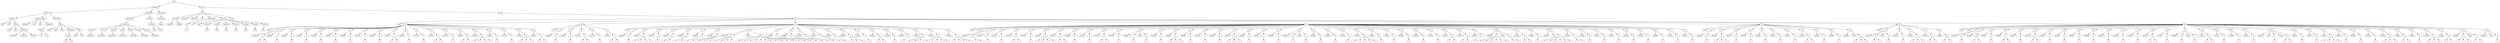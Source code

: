 digraph Tree {
	"t0" [label = "TEI"];
	"t1" [label = "teiHeader"];
	"t2" [label = "fileDesc"];
	"t3" [label = "titleStmt"];
	"t4" [label = "title"];
	"t5" [label = "title"];
	"t6" [label = "author"];
	"t7" [label = "idno"];
	"t8" [label = "idno"];
	"t9" [label = "persName"];
	"t10" [label = "forename"];
	"t11" [label = "nameLink"];
	"t12" [label = "surname"];
	"t13" [label = "publicationStmt"];
	"t14" [label = "publisher"];
	"t15" [label = "idno"];
	"t16" [label = "idno"];
	"t17" [label = "availability"];
	"t18" [label = "licence"];
	"t19" [label = "ab"];
	"t20" [label = "ref"];
	"t21" [label = "sourceDesc"];
	"t22" [label = "bibl"];
	"t23" [label = "name"];
	"t24" [label = "idno"];
	"t25" [label = "idno"];
	"t26" [label = "availability"];
	"t27" [label = "licence"];
	"t28" [label = "ab"];
	"t29" [label = "ref"];
	"t30" [label = "bibl"];
	"t31" [label = "date"];
	"t32" [label = "idno"];
	"t33" [label = "profileDesc"];
	"t34" [label = "particDesc"];
	"t35" [label = "listPerson"];
	"t36" [label = "person"];
	"t37" [label = "persName"];
	"t38" [label = "person"];
	"t39" [label = "persName"];
	"t40" [label = "person"];
	"t41" [label = "persName"];
	"t42" [label = "person"];
	"t43" [label = "persName"];
	"t44" [label = "person"];
	"t45" [label = "persName"];
	"t46" [label = "person"];
	"t47" [label = "persName"];
	"t48" [label = "person"];
	"t49" [label = "persName"];
	"t50" [label = "textClass"];
	"t51" [label = "keywords"];
	"t52" [label = "term"];
	"t53" [label = "term"];
	"t54" [label = "revisionDesc"];
	"t55" [label = "listChange"];
	"t56" [label = "change"];
	"t57" [label = "text"];
	"t58" [label = "front"];
	"t59" [label = "docTitle"];
	"t60" [label = "titlePart"];
	"t61" [label = "titlePart"];
	"t62" [label = "docDate"];
	"t63" [label = "docAuthor"];
	"t64" [label = "div"];
	"t65" [label = "div"];
	"t66" [label = "p"];
	"t67" [label = "performance"];
	"t68" [label = "ab"];
	"t69" [label = "castList"];
	"t70" [label = "head"];
	"t71" [label = "castItem"];
	"t72" [label = "role"];
	"t73" [label = "castItem"];
	"t74" [label = "role"];
	"t75" [label = "castItem"];
	"t76" [label = "role"];
	"t77" [label = "castItem"];
	"t78" [label = "role"];
	"t79" [label = "castItem"];
	"t80" [label = "role"];
	"t81" [label = "castItem"];
	"t82" [label = "role"];
	"t83" [label = "castItem"];
	"t84" [label = "role"];
	"t85" [label = "note"];
	"t86" [label = "body"];
	"t87" [label = "div"];
	"t88" [label = "head"];
	"t89" [label = "div"];
	"t90" [label = "head"];
	"t91" [label = "sp"];
	"t92" [label = "speaker"];
	"t93" [label = "p"];
	"t94" [label = "s"];
	"t95" [label = "s"];
	"t96" [label = "sp"];
	"t97" [label = "speaker"];
	"t98" [label = "p"];
	"t99" [label = "s"];
	"t100" [label = "sp"];
	"t101" [label = "speaker"];
	"t102" [label = "p"];
	"t103" [label = "s"];
	"t104" [label = "sp"];
	"t105" [label = "speaker"];
	"t106" [label = "p"];
	"t107" [label = "s"];
	"t108" [label = "sp"];
	"t109" [label = "speaker"];
	"t110" [label = "p"];
	"t111" [label = "s"];
	"t112" [label = "sp"];
	"t113" [label = "speaker"];
	"t114" [label = "p"];
	"t115" [label = "s"];
	"t116" [label = "sp"];
	"t117" [label = "speaker"];
	"t118" [label = "p"];
	"t119" [label = "s"];
	"t120" [label = "sp"];
	"t121" [label = "speaker"];
	"t122" [label = "p"];
	"t123" [label = "s"];
	"t124" [label = "sp"];
	"t125" [label = "speaker"];
	"t126" [label = "p"];
	"t127" [label = "s"];
	"t128" [label = "sp"];
	"t129" [label = "speaker"];
	"t130" [label = "p"];
	"t131" [label = "s"];
	"t132" [label = "s"];
	"t133" [label = "sp"];
	"t134" [label = "speaker"];
	"t135" [label = "p"];
	"t136" [label = "s"];
	"t137" [label = "sp"];
	"t138" [label = "speaker"];
	"t139" [label = "p"];
	"t140" [label = "s"];
	"t141" [label = "sp"];
	"t142" [label = "speaker"];
	"t143" [label = "p"];
	"t144" [label = "s"];
	"t145" [label = "s"];
	"t146" [label = "sp"];
	"t147" [label = "speaker"];
	"t148" [label = "p"];
	"t149" [label = "s"];
	"t150" [label = "sp"];
	"t151" [label = "speaker"];
	"t152" [label = "p"];
	"t153" [label = "s"];
	"t154" [label = "s"];
	"t155" [label = "sp"];
	"t156" [label = "speaker"];
	"t157" [label = "p"];
	"t158" [label = "s"];
	"t159" [label = "s"];
	"t160" [label = "s"];
	"t161" [label = "s"];
	"t162" [label = "sp"];
	"t163" [label = "speaker"];
	"t164" [label = "p"];
	"t165" [label = "s"];
	"t166" [label = "sp"];
	"t167" [label = "speaker"];
	"t168" [label = "p"];
	"t169" [label = "s"];
	"t170" [label = "sp"];
	"t171" [label = "speaker"];
	"t172" [label = "p"];
	"t173" [label = "s"];
	"t174" [label = "s"];
	"t175" [label = "s"];
	"t176" [label = "sp"];
	"t177" [label = "speaker"];
	"t178" [label = "p"];
	"t179" [label = "s"];
	"t180" [label = "s"];
	"t181" [label = "div"];
	"t182" [label = "head"];
	"t183" [label = "sp"];
	"t184" [label = "speaker"];
	"t185" [label = "p"];
	"t186" [label = "s"];
	"t187" [label = "sp"];
	"t188" [label = "speaker"];
	"t189" [label = "p"];
	"t190" [label = "s"];
	"t191" [label = "sp"];
	"t192" [label = "speaker"];
	"t193" [label = "p"];
	"t194" [label = "s"];
	"t195" [label = "s"];
	"t196" [label = "sp"];
	"t197" [label = "speaker"];
	"t198" [label = "p"];
	"t199" [label = "s"];
	"t200" [label = "sp"];
	"t201" [label = "speaker"];
	"t202" [label = "p"];
	"t203" [label = "s"];
	"t204" [label = "s"];
	"t205" [label = "div"];
	"t206" [label = "head"];
	"t207" [label = "sp"];
	"t208" [label = "speaker"];
	"t209" [label = "p"];
	"t210" [label = "s"];
	"t211" [label = "sp"];
	"t212" [label = "speaker"];
	"t213" [label = "p"];
	"t214" [label = "s"];
	"t215" [label = "s"];
	"t216" [label = "s"];
	"t217" [label = "s"];
	"t218" [label = "sp"];
	"t219" [label = "speaker"];
	"t220" [label = "p"];
	"t221" [label = "s"];
	"t222" [label = "sp"];
	"t223" [label = "speaker"];
	"t224" [label = "p"];
	"t225" [label = "s"];
	"t226" [label = "s"];
	"t227" [label = "sp"];
	"t228" [label = "speaker"];
	"t229" [label = "p"];
	"t230" [label = "s"];
	"t231" [label = "s"];
	"t232" [label = "sp"];
	"t233" [label = "speaker"];
	"t234" [label = "p"];
	"t235" [label = "s"];
	"t236" [label = "sp"];
	"t237" [label = "speaker"];
	"t238" [label = "p"];
	"t239" [label = "s"];
	"t240" [label = "s"];
	"t241" [label = "s"];
	"t242" [label = "s"];
	"t243" [label = "sp"];
	"t244" [label = "speaker"];
	"t245" [label = "p"];
	"t246" [label = "s"];
	"t247" [label = "s"];
	"t248" [label = "s"];
	"t249" [label = "s"];
	"t250" [label = "stage"];
	"t251" [label = "p"];
	"t252" [label = "s"];
	"t253" [label = "s"];
	"t254" [label = "s"];
	"t255" [label = "s"];
	"t256" [label = "s"];
	"t257" [label = "s"];
	"t258" [label = "s"];
	"t259" [label = "s"];
	"t260" [label = "s"];
	"t261" [label = "s"];
	"t262" [label = "s"];
	"t263" [label = "s"];
	"t264" [label = "sp"];
	"t265" [label = "speaker"];
	"t266" [label = "p"];
	"t267" [label = "s"];
	"t268" [label = "s"];
	"t269" [label = "sp"];
	"t270" [label = "speaker"];
	"t271" [label = "p"];
	"t272" [label = "s"];
	"t273" [label = "s"];
	"t274" [label = "sp"];
	"t275" [label = "speaker"];
	"t276" [label = "p"];
	"t277" [label = "s"];
	"t278" [label = "sp"];
	"t279" [label = "speaker"];
	"t280" [label = "p"];
	"t281" [label = "s"];
	"t282" [label = "s"];
	"t283" [label = "sp"];
	"t284" [label = "speaker"];
	"t285" [label = "p"];
	"t286" [label = "s"];
	"t287" [label = "sp"];
	"t288" [label = "speaker"];
	"t289" [label = "p"];
	"t290" [label = "s"];
	"t291" [label = "s"];
	"t292" [label = "s"];
	"t293" [label = "sp"];
	"t294" [label = "speaker"];
	"t295" [label = "p"];
	"t296" [label = "s"];
	"t297" [label = "sp"];
	"t298" [label = "speaker"];
	"t299" [label = "p"];
	"t300" [label = "s"];
	"t301" [label = "s"];
	"t302" [label = "sp"];
	"t303" [label = "speaker"];
	"t304" [label = "p"];
	"t305" [label = "s"];
	"t306" [label = "sp"];
	"t307" [label = "speaker"];
	"t308" [label = "p"];
	"t309" [label = "s"];
	"t310" [label = "sp"];
	"t311" [label = "speaker"];
	"t312" [label = "p"];
	"t313" [label = "s"];
	"t314" [label = "s"];
	"t315" [label = "s"];
	"t316" [label = "sp"];
	"t317" [label = "speaker"];
	"t318" [label = "p"];
	"t319" [label = "s"];
	"t320" [label = "s"];
	"t321" [label = "s"];
	"t322" [label = "s"];
	"t323" [label = "s"];
	"t324" [label = "sp"];
	"t325" [label = "speaker"];
	"t326" [label = "p"];
	"t327" [label = "s"];
	"t328" [label = "s"];
	"t329" [label = "s"];
	"t330" [label = "s"];
	"t331" [label = "div"];
	"t332" [label = "head"];
	"t333" [label = "stage"];
	"t334" [label = "sp"];
	"t335" [label = "speaker"];
	"t336" [label = "p"];
	"t337" [label = "s"];
	"t338" [label = "s"];
	"t339" [label = "sp"];
	"t340" [label = "speaker"];
	"t341" [label = "p"];
	"t342" [label = "s"];
	"t343" [label = "sp"];
	"t344" [label = "speaker"];
	"t345" [label = "p"];
	"t346" [label = "s"];
	"t347" [label = "sp"];
	"t348" [label = "speaker"];
	"t349" [label = "p"];
	"t350" [label = "s"];
	"t351" [label = "s"];
	"t352" [label = "sp"];
	"t353" [label = "speaker"];
	"t354" [label = "p"];
	"t355" [label = "s"];
	"t356" [label = "sp"];
	"t357" [label = "speaker"];
	"t358" [label = "p"];
	"t359" [label = "s"];
	"t360" [label = "s"];
	"t361" [label = "s"];
	"t362" [label = "s"];
	"t363" [label = "sp"];
	"t364" [label = "speaker"];
	"t365" [label = "p"];
	"t366" [label = "s"];
	"t367" [label = "s"];
	"t368" [label = "sp"];
	"t369" [label = "speaker"];
	"t370" [label = "p"];
	"t371" [label = "s"];
	"t372" [label = "sp"];
	"t373" [label = "speaker"];
	"t374" [label = "p"];
	"t375" [label = "s"];
	"t376" [label = "sp"];
	"t377" [label = "speaker"];
	"t378" [label = "p"];
	"t379" [label = "s"];
	"t380" [label = "s"];
	"t381" [label = "sp"];
	"t382" [label = "speaker"];
	"t383" [label = "p"];
	"t384" [label = "s"];
	"t385" [label = "sp"];
	"t386" [label = "speaker"];
	"t387" [label = "p"];
	"t388" [label = "s"];
	"t389" [label = "stage"];
	"t390" [label = "p"];
	"t391" [label = "s"];
	"t392" [label = "sp"];
	"t393" [label = "speaker"];
	"t394" [label = "p"];
	"t395" [label = "s"];
	"t396" [label = "sp"];
	"t397" [label = "speaker"];
	"t398" [label = "p"];
	"t399" [label = "s"];
	"t400" [label = "s"];
	"t401" [label = "s"];
	"t402" [label = "sp"];
	"t403" [label = "speaker"];
	"t404" [label = "p"];
	"t405" [label = "s"];
	"t406" [label = "sp"];
	"t407" [label = "speaker"];
	"t408" [label = "p"];
	"t409" [label = "s"];
	"t410" [label = "sp"];
	"t411" [label = "speaker"];
	"t412" [label = "p"];
	"t413" [label = "s"];
	"t414" [label = "sp"];
	"t415" [label = "speaker"];
	"t416" [label = "p"];
	"t417" [label = "s"];
	"t418" [label = "s"];
	"t419" [label = "s"];
	"t420" [label = "sp"];
	"t421" [label = "speaker"];
	"t422" [label = "p"];
	"t423" [label = "s"];
	"t424" [label = "sp"];
	"t425" [label = "speaker"];
	"t426" [label = "p"];
	"t427" [label = "s"];
	"t428" [label = "sp"];
	"t429" [label = "speaker"];
	"t430" [label = "p"];
	"t431" [label = "s"];
	"t432" [label = "sp"];
	"t433" [label = "speaker"];
	"t434" [label = "p"];
	"t435" [label = "s"];
	"t436" [label = "stage"];
	"t437" [label = "p"];
	"t438" [label = "s"];
	"t439" [label = "sp"];
	"t440" [label = "speaker"];
	"t441" [label = "p"];
	"t442" [label = "s"];
	"t443" [label = "sp"];
	"t444" [label = "speaker"];
	"t445" [label = "p"];
	"t446" [label = "s"];
	"t447" [label = "sp"];
	"t448" [label = "speaker"];
	"t449" [label = "p"];
	"t450" [label = "s"];
	"t451" [label = "sp"];
	"t452" [label = "speaker"];
	"t453" [label = "p"];
	"t454" [label = "s"];
	"t455" [label = "s"];
	"t456" [label = "s"];
	"t457" [label = "s"];
	"t458" [label = "s"];
	"t459" [label = "sp"];
	"t460" [label = "speaker"];
	"t461" [label = "p"];
	"t462" [label = "s"];
	"t463" [label = "sp"];
	"t464" [label = "speaker"];
	"t465" [label = "p"];
	"t466" [label = "s"];
	"t467" [label = "sp"];
	"t468" [label = "speaker"];
	"t469" [label = "p"];
	"t470" [label = "s"];
	"t471" [label = "sp"];
	"t472" [label = "speaker"];
	"t473" [label = "p"];
	"t474" [label = "s"];
	"t475" [label = "sp"];
	"t476" [label = "speaker"];
	"t477" [label = "p"];
	"t478" [label = "s"];
	"t479" [label = "sp"];
	"t480" [label = "speaker"];
	"t481" [label = "p"];
	"t482" [label = "s"];
	"t483" [label = "s"];
	"t484" [label = "sp"];
	"t485" [label = "speaker"];
	"t486" [label = "p"];
	"t487" [label = "s"];
	"t488" [label = "s"];
	"t489" [label = "sp"];
	"t490" [label = "speaker"];
	"t491" [label = "p"];
	"t492" [label = "s"];
	"t493" [label = "sp"];
	"t494" [label = "speaker"];
	"t495" [label = "p"];
	"t496" [label = "s"];
	"t497" [label = "s"];
	"t498" [label = "s"];
	"t499" [label = "s"];
	"t500" [label = "s"];
	"t501" [label = "s"];
	"t502" [label = "stage"];
	"t503" [label = "p"];
	"t504" [label = "s"];
	"t505" [label = "s"];
	"t506" [label = "sp"];
	"t507" [label = "speaker"];
	"t508" [label = "p"];
	"t509" [label = "s"];
	"t510" [label = "s"];
	"t511" [label = "sp"];
	"t512" [label = "speaker"];
	"t513" [label = "p"];
	"t514" [label = "s"];
	"t515" [label = "sp"];
	"t516" [label = "speaker"];
	"t517" [label = "note"];
	"t518" [label = "p"];
	"t519" [label = "s"];
	"t520" [label = "s"];
	"t521" [label = "s"];
	"t522" [label = "s"];
	"t523" [label = "s"];
	"t524" [label = "s"];
	"t525" [label = "sp"];
	"t526" [label = "speaker"];
	"t527" [label = "p"];
	"t528" [label = "s"];
	"t529" [label = "s"];
	"t530" [label = "sp"];
	"t531" [label = "speaker"];
	"t532" [label = "p"];
	"t533" [label = "s"];
	"t534" [label = "sp"];
	"t535" [label = "speaker"];
	"t536" [label = "p"];
	"t537" [label = "s"];
	"t538" [label = "sp"];
	"t539" [label = "speaker"];
	"t540" [label = "p"];
	"t541" [label = "s"];
	"t542" [label = "sp"];
	"t543" [label = "speaker"];
	"t544" [label = "p"];
	"t545" [label = "s"];
	"t546" [label = "sp"];
	"t547" [label = "speaker"];
	"t548" [label = "p"];
	"t549" [label = "s"];
	"t550" [label = "sp"];
	"t551" [label = "speaker"];
	"t552" [label = "p"];
	"t553" [label = "s"];
	"t554" [label = "sp"];
	"t555" [label = "speaker"];
	"t556" [label = "p"];
	"t557" [label = "s"];
	"t558" [label = "sp"];
	"t559" [label = "speaker"];
	"t560" [label = "p"];
	"t561" [label = "s"];
	"t562" [label = "div"];
	"t563" [label = "head"];
	"t564" [label = "sp"];
	"t565" [label = "speaker"];
	"t566" [label = "p"];
	"t567" [label = "s"];
	"t568" [label = "sp"];
	"t569" [label = "speaker"];
	"t570" [label = "p"];
	"t571" [label = "s"];
	"t572" [label = "s"];
	"t573" [label = "s"];
	"t574" [label = "sp"];
	"t575" [label = "speaker"];
	"t576" [label = "p"];
	"t577" [label = "s"];
	"t578" [label = "sp"];
	"t579" [label = "speaker"];
	"t580" [label = "p"];
	"t581" [label = "s"];
	"t582" [label = "sp"];
	"t583" [label = "speaker"];
	"t584" [label = "p"];
	"t585" [label = "s"];
	"t586" [label = "sp"];
	"t587" [label = "speaker"];
	"t588" [label = "p"];
	"t589" [label = "s"];
	"t590" [label = "sp"];
	"t591" [label = "speaker"];
	"t592" [label = "p"];
	"t593" [label = "s"];
	"t594" [label = "sp"];
	"t595" [label = "speaker"];
	"t596" [label = "p"];
	"t597" [label = "s"];
	"t598" [label = "s"];
	"t599" [label = "sp"];
	"t600" [label = "speaker"];
	"t601" [label = "p"];
	"t602" [label = "s"];
	"t603" [label = "sp"];
	"t604" [label = "speaker"];
	"t605" [label = "p"];
	"t606" [label = "s"];
	"t607" [label = "sp"];
	"t608" [label = "speaker"];
	"t609" [label = "stage"];
	"t610" [label = "p"];
	"t611" [label = "s"];
	"t612" [label = "s"];
	"t613" [label = "s"];
	"t614" [label = "div"];
	"t615" [label = "head"];
	"t616" [label = "sp"];
	"t617" [label = "speaker"];
	"t618" [label = "p"];
	"t619" [label = "s"];
	"t620" [label = "s"];
	"t621" [label = "stage"];
	"t622" [label = "p"];
	"t623" [label = "s"];
	"t624" [label = "sp"];
	"t625" [label = "speaker"];
	"t626" [label = "p"];
	"t627" [label = "s"];
	"t628" [label = "sp"];
	"t629" [label = "speaker"];
	"t630" [label = "p"];
	"t631" [label = "s"];
	"t632" [label = "s"];
	"t633" [label = "s"];
	"t634" [label = "sp"];
	"t635" [label = "speaker"];
	"t636" [label = "p"];
	"t637" [label = "s"];
	"t638" [label = "s"];
	"t639" [label = "sp"];
	"t640" [label = "speaker"];
	"t641" [label = "p"];
	"t642" [label = "s"];
	"t643" [label = "s"];
	"t644" [label = "div"];
	"t645" [label = "head"];
	"t646" [label = "stage"];
	"t647" [label = "sp"];
	"t648" [label = "speaker"];
	"t649" [label = "p"];
	"t650" [label = "s"];
	"t651" [label = "sp"];
	"t652" [label = "speaker"];
	"t653" [label = "p"];
	"t654" [label = "s"];
	"t655" [label = "s"];
	"t656" [label = "sp"];
	"t657" [label = "speaker"];
	"t658" [label = "p"];
	"t659" [label = "s"];
	"t660" [label = "sp"];
	"t661" [label = "speaker"];
	"t662" [label = "p"];
	"t663" [label = "s"];
	"t664" [label = "s"];
	"t665" [label = "sp"];
	"t666" [label = "speaker"];
	"t667" [label = "p"];
	"t668" [label = "s"];
	"t669" [label = "sp"];
	"t670" [label = "speaker"];
	"t671" [label = "p"];
	"t672" [label = "s"];
	"t673" [label = "s"];
	"t674" [label = "sp"];
	"t675" [label = "speaker"];
	"t676" [label = "p"];
	"t677" [label = "s"];
	"t678" [label = "sp"];
	"t679" [label = "speaker"];
	"t680" [label = "p"];
	"t681" [label = "s"];
	"t682" [label = "sp"];
	"t683" [label = "speaker"];
	"t684" [label = "p"];
	"t685" [label = "s"];
	"t686" [label = "sp"];
	"t687" [label = "speaker"];
	"t688" [label = "p"];
	"t689" [label = "s"];
	"t690" [label = "sp"];
	"t691" [label = "speaker"];
	"t692" [label = "p"];
	"t693" [label = "s"];
	"t694" [label = "sp"];
	"t695" [label = "speaker"];
	"t696" [label = "p"];
	"t697" [label = "s"];
	"t698" [label = "sp"];
	"t699" [label = "speaker"];
	"t700" [label = "p"];
	"t701" [label = "s"];
	"t702" [label = "sp"];
	"t703" [label = "speaker"];
	"t704" [label = "p"];
	"t705" [label = "s"];
	"t706" [label = "s"];
	"t707" [label = "sp"];
	"t708" [label = "speaker"];
	"t709" [label = "p"];
	"t710" [label = "s"];
	"t711" [label = "sp"];
	"t712" [label = "speaker"];
	"t713" [label = "p"];
	"t714" [label = "s"];
	"t715" [label = "stage"];
	"t716" [label = "p"];
	"t717" [label = "s"];
	"t718" [label = "sp"];
	"t719" [label = "speaker"];
	"t720" [label = "p"];
	"t721" [label = "s"];
	"t722" [label = "s"];
	"t723" [label = "sp"];
	"t724" [label = "speaker"];
	"t725" [label = "p"];
	"t726" [label = "s"];
	"t727" [label = "sp"];
	"t728" [label = "speaker"];
	"t729" [label = "p"];
	"t730" [label = "s"];
	"t731" [label = "sp"];
	"t732" [label = "speaker"];
	"t733" [label = "p"];
	"t734" [label = "s"];
	"t735" [label = "sp"];
	"t736" [label = "speaker"];
	"t737" [label = "note"];
	"t738" [label = "p"];
	"t739" [label = "s"];
	"t740" [label = "stage"];
	"t741" [label = "p"];
	"t742" [label = "s"];
	"t743" [label = "s"];
	"t744" [label = "sp"];
	"t745" [label = "speaker"];
	"t746" [label = "p"];
	"t747" [label = "s"];
	"t748" [label = "sp"];
	"t749" [label = "speaker"];
	"t750" [label = "p"];
	"t751" [label = "s"];
	"t752" [label = "sp"];
	"t753" [label = "speaker"];
	"t754" [label = "p"];
	"t755" [label = "s"];
	"t756" [label = "s"];
	"t757" [label = "s"];
	"t758" [label = "s"];
	"t759" [label = "sp"];
	"t760" [label = "speaker"];
	"t761" [label = "p"];
	"t762" [label = "s"];
	"t763" [label = "sp"];
	"t764" [label = "speaker"];
	"t765" [label = "p"];
	"t766" [label = "s"];
	"t767" [label = "sp"];
	"t768" [label = "speaker"];
	"t769" [label = "p"];
	"t770" [label = "s"];
	"t771" [label = "sp"];
	"t772" [label = "speaker"];
	"t773" [label = "p"];
	"t774" [label = "s"];
	"t775" [label = "s"];
	"t776" [label = "s"];
	"t777" [label = "sp"];
	"t778" [label = "speaker"];
	"t779" [label = "p"];
	"t780" [label = "s"];
	"t781" [label = "s"];
	"t782" [label = "sp"];
	"t783" [label = "speaker"];
	"t784" [label = "p"];
	"t785" [label = "s"];
	"t786" [label = "sp"];
	"t787" [label = "speaker"];
	"t788" [label = "p"];
	"t789" [label = "s"];
	"t790" [label = "s"];
	"t791" [label = "s"];
	"t792" [label = "sp"];
	"t793" [label = "speaker"];
	"t794" [label = "p"];
	"t795" [label = "s"];
	"t796" [label = "s"];
	"t797" [label = "sp"];
	"t798" [label = "speaker"];
	"t799" [label = "p"];
	"t800" [label = "s"];
	"t801" [label = "s"];
	"t802" [label = "s"];
	"t803" [label = "stage"];
	"t804" [label = "p"];
	"t805" [label = "s"];
	"t806" [label = "s"];
	"t807" [label = "sp"];
	"t808" [label = "speaker"];
	"t809" [label = "note"];
	"t810" [label = "p"];
	"t811" [label = "s"];
	"t0" -> "t1";
	"t1" -> "t2";
	"t2" -> "t3";
	"t3" -> "t4";
	"t3" -> "t5";
	"t3" -> "t6";
	"t6" -> "t7";
	"t6" -> "t8";
	"t6" -> "t9";
	"t9" -> "t10";
	"t9" -> "t11";
	"t9" -> "t12";
	"t2" -> "t13";
	"t13" -> "t14";
	"t13" -> "t15";
	"t13" -> "t16";
	"t13" -> "t17";
	"t17" -> "t18";
	"t18" -> "t19";
	"t18" -> "t20";
	"t2" -> "t21";
	"t21" -> "t22";
	"t22" -> "t23";
	"t22" -> "t24";
	"t22" -> "t25";
	"t22" -> "t26";
	"t26" -> "t27";
	"t27" -> "t28";
	"t27" -> "t29";
	"t22" -> "t30";
	"t30" -> "t31";
	"t30" -> "t32";
	"t1" -> "t33";
	"t33" -> "t34";
	"t34" -> "t35";
	"t35" -> "t36";
	"t36" -> "t37";
	"t35" -> "t38";
	"t38" -> "t39";
	"t35" -> "t40";
	"t40" -> "t41";
	"t35" -> "t42";
	"t42" -> "t43";
	"t35" -> "t44";
	"t44" -> "t45";
	"t35" -> "t46";
	"t46" -> "t47";
	"t35" -> "t48";
	"t48" -> "t49";
	"t33" -> "t50";
	"t50" -> "t51";
	"t51" -> "t52";
	"t51" -> "t53";
	"t1" -> "t54";
	"t54" -> "t55";
	"t55" -> "t56";
	"t0" -> "t57";
	"t57" -> "t58";
	"t58" -> "t59";
	"t59" -> "t60";
	"t59" -> "t61";
	"t58" -> "t62";
	"t58" -> "t63";
	"t58" -> "t64";
	"t64" -> "t65";
	"t65" -> "t66";
	"t58" -> "t67";
	"t67" -> "t68";
	"t58" -> "t69";
	"t69" -> "t70";
	"t69" -> "t71";
	"t71" -> "t72";
	"t69" -> "t73";
	"t73" -> "t74";
	"t69" -> "t75";
	"t75" -> "t76";
	"t69" -> "t77";
	"t77" -> "t78";
	"t69" -> "t79";
	"t79" -> "t80";
	"t69" -> "t81";
	"t81" -> "t82";
	"t69" -> "t83";
	"t83" -> "t84";
	"t58" -> "t85";
	"t57" -> "t86";
	"t86" -> "t87";
	"t87" -> "t88";
	"t87" -> "t89";
	"t89" -> "t90";
	"t89" -> "t91";
	"t91" -> "t92";
	"t91" -> "t93";
	"t93" -> "t94";
	"t93" -> "t95";
	"t89" -> "t96";
	"t96" -> "t97";
	"t96" -> "t98";
	"t98" -> "t99";
	"t89" -> "t100";
	"t100" -> "t101";
	"t100" -> "t102";
	"t102" -> "t103";
	"t89" -> "t104";
	"t104" -> "t105";
	"t104" -> "t106";
	"t106" -> "t107";
	"t89" -> "t108";
	"t108" -> "t109";
	"t108" -> "t110";
	"t110" -> "t111";
	"t89" -> "t112";
	"t112" -> "t113";
	"t112" -> "t114";
	"t114" -> "t115";
	"t89" -> "t116";
	"t116" -> "t117";
	"t116" -> "t118";
	"t118" -> "t119";
	"t89" -> "t120";
	"t120" -> "t121";
	"t120" -> "t122";
	"t122" -> "t123";
	"t89" -> "t124";
	"t124" -> "t125";
	"t124" -> "t126";
	"t126" -> "t127";
	"t89" -> "t128";
	"t128" -> "t129";
	"t128" -> "t130";
	"t130" -> "t131";
	"t130" -> "t132";
	"t89" -> "t133";
	"t133" -> "t134";
	"t133" -> "t135";
	"t135" -> "t136";
	"t89" -> "t137";
	"t137" -> "t138";
	"t137" -> "t139";
	"t139" -> "t140";
	"t89" -> "t141";
	"t141" -> "t142";
	"t141" -> "t143";
	"t143" -> "t144";
	"t143" -> "t145";
	"t89" -> "t146";
	"t146" -> "t147";
	"t146" -> "t148";
	"t148" -> "t149";
	"t89" -> "t150";
	"t150" -> "t151";
	"t150" -> "t152";
	"t152" -> "t153";
	"t152" -> "t154";
	"t89" -> "t155";
	"t155" -> "t156";
	"t155" -> "t157";
	"t157" -> "t158";
	"t157" -> "t159";
	"t157" -> "t160";
	"t157" -> "t161";
	"t89" -> "t162";
	"t162" -> "t163";
	"t162" -> "t164";
	"t164" -> "t165";
	"t89" -> "t166";
	"t166" -> "t167";
	"t166" -> "t168";
	"t168" -> "t169";
	"t89" -> "t170";
	"t170" -> "t171";
	"t170" -> "t172";
	"t172" -> "t173";
	"t172" -> "t174";
	"t172" -> "t175";
	"t89" -> "t176";
	"t176" -> "t177";
	"t176" -> "t178";
	"t178" -> "t179";
	"t178" -> "t180";
	"t87" -> "t181";
	"t181" -> "t182";
	"t181" -> "t183";
	"t183" -> "t184";
	"t183" -> "t185";
	"t185" -> "t186";
	"t181" -> "t187";
	"t187" -> "t188";
	"t187" -> "t189";
	"t189" -> "t190";
	"t181" -> "t191";
	"t191" -> "t192";
	"t191" -> "t193";
	"t193" -> "t194";
	"t193" -> "t195";
	"t181" -> "t196";
	"t196" -> "t197";
	"t196" -> "t198";
	"t198" -> "t199";
	"t181" -> "t200";
	"t200" -> "t201";
	"t200" -> "t202";
	"t202" -> "t203";
	"t202" -> "t204";
	"t87" -> "t205";
	"t205" -> "t206";
	"t205" -> "t207";
	"t207" -> "t208";
	"t207" -> "t209";
	"t209" -> "t210";
	"t205" -> "t211";
	"t211" -> "t212";
	"t211" -> "t213";
	"t213" -> "t214";
	"t213" -> "t215";
	"t213" -> "t216";
	"t213" -> "t217";
	"t205" -> "t218";
	"t218" -> "t219";
	"t218" -> "t220";
	"t220" -> "t221";
	"t205" -> "t222";
	"t222" -> "t223";
	"t222" -> "t224";
	"t224" -> "t225";
	"t224" -> "t226";
	"t205" -> "t227";
	"t227" -> "t228";
	"t227" -> "t229";
	"t229" -> "t230";
	"t229" -> "t231";
	"t205" -> "t232";
	"t232" -> "t233";
	"t232" -> "t234";
	"t234" -> "t235";
	"t205" -> "t236";
	"t236" -> "t237";
	"t236" -> "t238";
	"t238" -> "t239";
	"t238" -> "t240";
	"t238" -> "t241";
	"t238" -> "t242";
	"t205" -> "t243";
	"t243" -> "t244";
	"t243" -> "t245";
	"t245" -> "t246";
	"t245" -> "t247";
	"t245" -> "t248";
	"t245" -> "t249";
	"t243" -> "t250";
	"t243" -> "t251";
	"t251" -> "t252";
	"t251" -> "t253";
	"t251" -> "t254";
	"t251" -> "t255";
	"t251" -> "t256";
	"t251" -> "t257";
	"t251" -> "t258";
	"t251" -> "t259";
	"t251" -> "t260";
	"t251" -> "t261";
	"t251" -> "t262";
	"t251" -> "t263";
	"t205" -> "t264";
	"t264" -> "t265";
	"t264" -> "t266";
	"t266" -> "t267";
	"t266" -> "t268";
	"t205" -> "t269";
	"t269" -> "t270";
	"t269" -> "t271";
	"t271" -> "t272";
	"t271" -> "t273";
	"t205" -> "t274";
	"t274" -> "t275";
	"t274" -> "t276";
	"t276" -> "t277";
	"t205" -> "t278";
	"t278" -> "t279";
	"t278" -> "t280";
	"t280" -> "t281";
	"t280" -> "t282";
	"t205" -> "t283";
	"t283" -> "t284";
	"t283" -> "t285";
	"t285" -> "t286";
	"t205" -> "t287";
	"t287" -> "t288";
	"t287" -> "t289";
	"t289" -> "t290";
	"t289" -> "t291";
	"t289" -> "t292";
	"t205" -> "t293";
	"t293" -> "t294";
	"t293" -> "t295";
	"t295" -> "t296";
	"t205" -> "t297";
	"t297" -> "t298";
	"t297" -> "t299";
	"t299" -> "t300";
	"t299" -> "t301";
	"t205" -> "t302";
	"t302" -> "t303";
	"t302" -> "t304";
	"t304" -> "t305";
	"t205" -> "t306";
	"t306" -> "t307";
	"t306" -> "t308";
	"t308" -> "t309";
	"t205" -> "t310";
	"t310" -> "t311";
	"t310" -> "t312";
	"t312" -> "t313";
	"t312" -> "t314";
	"t312" -> "t315";
	"t205" -> "t316";
	"t316" -> "t317";
	"t316" -> "t318";
	"t318" -> "t319";
	"t318" -> "t320";
	"t318" -> "t321";
	"t318" -> "t322";
	"t318" -> "t323";
	"t205" -> "t324";
	"t324" -> "t325";
	"t324" -> "t326";
	"t326" -> "t327";
	"t326" -> "t328";
	"t326" -> "t329";
	"t326" -> "t330";
	"t87" -> "t331";
	"t331" -> "t332";
	"t331" -> "t333";
	"t331" -> "t334";
	"t334" -> "t335";
	"t334" -> "t336";
	"t336" -> "t337";
	"t336" -> "t338";
	"t331" -> "t339";
	"t339" -> "t340";
	"t339" -> "t341";
	"t341" -> "t342";
	"t331" -> "t343";
	"t343" -> "t344";
	"t343" -> "t345";
	"t345" -> "t346";
	"t331" -> "t347";
	"t347" -> "t348";
	"t347" -> "t349";
	"t349" -> "t350";
	"t349" -> "t351";
	"t331" -> "t352";
	"t352" -> "t353";
	"t352" -> "t354";
	"t354" -> "t355";
	"t331" -> "t356";
	"t356" -> "t357";
	"t356" -> "t358";
	"t358" -> "t359";
	"t358" -> "t360";
	"t358" -> "t361";
	"t358" -> "t362";
	"t331" -> "t363";
	"t363" -> "t364";
	"t363" -> "t365";
	"t365" -> "t366";
	"t365" -> "t367";
	"t331" -> "t368";
	"t368" -> "t369";
	"t368" -> "t370";
	"t370" -> "t371";
	"t331" -> "t372";
	"t372" -> "t373";
	"t372" -> "t374";
	"t374" -> "t375";
	"t331" -> "t376";
	"t376" -> "t377";
	"t376" -> "t378";
	"t378" -> "t379";
	"t378" -> "t380";
	"t331" -> "t381";
	"t381" -> "t382";
	"t381" -> "t383";
	"t383" -> "t384";
	"t331" -> "t385";
	"t385" -> "t386";
	"t385" -> "t387";
	"t387" -> "t388";
	"t385" -> "t389";
	"t385" -> "t390";
	"t390" -> "t391";
	"t331" -> "t392";
	"t392" -> "t393";
	"t392" -> "t394";
	"t394" -> "t395";
	"t331" -> "t396";
	"t396" -> "t397";
	"t396" -> "t398";
	"t398" -> "t399";
	"t398" -> "t400";
	"t398" -> "t401";
	"t331" -> "t402";
	"t402" -> "t403";
	"t402" -> "t404";
	"t404" -> "t405";
	"t331" -> "t406";
	"t406" -> "t407";
	"t406" -> "t408";
	"t408" -> "t409";
	"t331" -> "t410";
	"t410" -> "t411";
	"t410" -> "t412";
	"t412" -> "t413";
	"t331" -> "t414";
	"t414" -> "t415";
	"t414" -> "t416";
	"t416" -> "t417";
	"t416" -> "t418";
	"t416" -> "t419";
	"t331" -> "t420";
	"t420" -> "t421";
	"t420" -> "t422";
	"t422" -> "t423";
	"t331" -> "t424";
	"t424" -> "t425";
	"t424" -> "t426";
	"t426" -> "t427";
	"t331" -> "t428";
	"t428" -> "t429";
	"t428" -> "t430";
	"t430" -> "t431";
	"t331" -> "t432";
	"t432" -> "t433";
	"t432" -> "t434";
	"t434" -> "t435";
	"t432" -> "t436";
	"t432" -> "t437";
	"t437" -> "t438";
	"t331" -> "t439";
	"t439" -> "t440";
	"t439" -> "t441";
	"t441" -> "t442";
	"t331" -> "t443";
	"t443" -> "t444";
	"t443" -> "t445";
	"t445" -> "t446";
	"t331" -> "t447";
	"t447" -> "t448";
	"t447" -> "t449";
	"t449" -> "t450";
	"t331" -> "t451";
	"t451" -> "t452";
	"t451" -> "t453";
	"t453" -> "t454";
	"t453" -> "t455";
	"t453" -> "t456";
	"t453" -> "t457";
	"t453" -> "t458";
	"t331" -> "t459";
	"t459" -> "t460";
	"t459" -> "t461";
	"t461" -> "t462";
	"t331" -> "t463";
	"t463" -> "t464";
	"t463" -> "t465";
	"t465" -> "t466";
	"t331" -> "t467";
	"t467" -> "t468";
	"t467" -> "t469";
	"t469" -> "t470";
	"t331" -> "t471";
	"t471" -> "t472";
	"t471" -> "t473";
	"t473" -> "t474";
	"t331" -> "t475";
	"t475" -> "t476";
	"t475" -> "t477";
	"t477" -> "t478";
	"t331" -> "t479";
	"t479" -> "t480";
	"t479" -> "t481";
	"t481" -> "t482";
	"t481" -> "t483";
	"t331" -> "t484";
	"t484" -> "t485";
	"t484" -> "t486";
	"t486" -> "t487";
	"t486" -> "t488";
	"t331" -> "t489";
	"t489" -> "t490";
	"t489" -> "t491";
	"t491" -> "t492";
	"t331" -> "t493";
	"t493" -> "t494";
	"t493" -> "t495";
	"t495" -> "t496";
	"t495" -> "t497";
	"t495" -> "t498";
	"t495" -> "t499";
	"t495" -> "t500";
	"t495" -> "t501";
	"t493" -> "t502";
	"t493" -> "t503";
	"t503" -> "t504";
	"t503" -> "t505";
	"t331" -> "t506";
	"t506" -> "t507";
	"t506" -> "t508";
	"t508" -> "t509";
	"t508" -> "t510";
	"t331" -> "t511";
	"t511" -> "t512";
	"t511" -> "t513";
	"t513" -> "t514";
	"t331" -> "t515";
	"t515" -> "t516";
	"t515" -> "t517";
	"t515" -> "t518";
	"t518" -> "t519";
	"t518" -> "t520";
	"t518" -> "t521";
	"t518" -> "t522";
	"t518" -> "t523";
	"t518" -> "t524";
	"t331" -> "t525";
	"t525" -> "t526";
	"t525" -> "t527";
	"t527" -> "t528";
	"t527" -> "t529";
	"t331" -> "t530";
	"t530" -> "t531";
	"t530" -> "t532";
	"t532" -> "t533";
	"t331" -> "t534";
	"t534" -> "t535";
	"t534" -> "t536";
	"t536" -> "t537";
	"t331" -> "t538";
	"t538" -> "t539";
	"t538" -> "t540";
	"t540" -> "t541";
	"t331" -> "t542";
	"t542" -> "t543";
	"t542" -> "t544";
	"t544" -> "t545";
	"t331" -> "t546";
	"t546" -> "t547";
	"t546" -> "t548";
	"t548" -> "t549";
	"t331" -> "t550";
	"t550" -> "t551";
	"t550" -> "t552";
	"t552" -> "t553";
	"t331" -> "t554";
	"t554" -> "t555";
	"t554" -> "t556";
	"t556" -> "t557";
	"t331" -> "t558";
	"t558" -> "t559";
	"t558" -> "t560";
	"t560" -> "t561";
	"t87" -> "t562";
	"t562" -> "t563";
	"t562" -> "t564";
	"t564" -> "t565";
	"t564" -> "t566";
	"t566" -> "t567";
	"t562" -> "t568";
	"t568" -> "t569";
	"t568" -> "t570";
	"t570" -> "t571";
	"t570" -> "t572";
	"t570" -> "t573";
	"t562" -> "t574";
	"t574" -> "t575";
	"t574" -> "t576";
	"t576" -> "t577";
	"t562" -> "t578";
	"t578" -> "t579";
	"t578" -> "t580";
	"t580" -> "t581";
	"t562" -> "t582";
	"t582" -> "t583";
	"t582" -> "t584";
	"t584" -> "t585";
	"t562" -> "t586";
	"t586" -> "t587";
	"t586" -> "t588";
	"t588" -> "t589";
	"t562" -> "t590";
	"t590" -> "t591";
	"t590" -> "t592";
	"t592" -> "t593";
	"t562" -> "t594";
	"t594" -> "t595";
	"t594" -> "t596";
	"t596" -> "t597";
	"t596" -> "t598";
	"t562" -> "t599";
	"t599" -> "t600";
	"t599" -> "t601";
	"t601" -> "t602";
	"t562" -> "t603";
	"t603" -> "t604";
	"t603" -> "t605";
	"t605" -> "t606";
	"t562" -> "t607";
	"t607" -> "t608";
	"t607" -> "t609";
	"t607" -> "t610";
	"t610" -> "t611";
	"t610" -> "t612";
	"t610" -> "t613";
	"t87" -> "t614";
	"t614" -> "t615";
	"t614" -> "t616";
	"t616" -> "t617";
	"t616" -> "t618";
	"t618" -> "t619";
	"t618" -> "t620";
	"t616" -> "t621";
	"t616" -> "t622";
	"t622" -> "t623";
	"t614" -> "t624";
	"t624" -> "t625";
	"t624" -> "t626";
	"t626" -> "t627";
	"t614" -> "t628";
	"t628" -> "t629";
	"t628" -> "t630";
	"t630" -> "t631";
	"t630" -> "t632";
	"t630" -> "t633";
	"t614" -> "t634";
	"t634" -> "t635";
	"t634" -> "t636";
	"t636" -> "t637";
	"t636" -> "t638";
	"t614" -> "t639";
	"t639" -> "t640";
	"t639" -> "t641";
	"t641" -> "t642";
	"t641" -> "t643";
	"t87" -> "t644";
	"t644" -> "t645";
	"t644" -> "t646";
	"t644" -> "t647";
	"t647" -> "t648";
	"t647" -> "t649";
	"t649" -> "t650";
	"t644" -> "t651";
	"t651" -> "t652";
	"t651" -> "t653";
	"t653" -> "t654";
	"t653" -> "t655";
	"t644" -> "t656";
	"t656" -> "t657";
	"t656" -> "t658";
	"t658" -> "t659";
	"t644" -> "t660";
	"t660" -> "t661";
	"t660" -> "t662";
	"t662" -> "t663";
	"t662" -> "t664";
	"t644" -> "t665";
	"t665" -> "t666";
	"t665" -> "t667";
	"t667" -> "t668";
	"t644" -> "t669";
	"t669" -> "t670";
	"t669" -> "t671";
	"t671" -> "t672";
	"t671" -> "t673";
	"t644" -> "t674";
	"t674" -> "t675";
	"t674" -> "t676";
	"t676" -> "t677";
	"t644" -> "t678";
	"t678" -> "t679";
	"t678" -> "t680";
	"t680" -> "t681";
	"t644" -> "t682";
	"t682" -> "t683";
	"t682" -> "t684";
	"t684" -> "t685";
	"t644" -> "t686";
	"t686" -> "t687";
	"t686" -> "t688";
	"t688" -> "t689";
	"t644" -> "t690";
	"t690" -> "t691";
	"t690" -> "t692";
	"t692" -> "t693";
	"t644" -> "t694";
	"t694" -> "t695";
	"t694" -> "t696";
	"t696" -> "t697";
	"t644" -> "t698";
	"t698" -> "t699";
	"t698" -> "t700";
	"t700" -> "t701";
	"t644" -> "t702";
	"t702" -> "t703";
	"t702" -> "t704";
	"t704" -> "t705";
	"t704" -> "t706";
	"t644" -> "t707";
	"t707" -> "t708";
	"t707" -> "t709";
	"t709" -> "t710";
	"t644" -> "t711";
	"t711" -> "t712";
	"t711" -> "t713";
	"t713" -> "t714";
	"t711" -> "t715";
	"t711" -> "t716";
	"t716" -> "t717";
	"t644" -> "t718";
	"t718" -> "t719";
	"t718" -> "t720";
	"t720" -> "t721";
	"t720" -> "t722";
	"t644" -> "t723";
	"t723" -> "t724";
	"t723" -> "t725";
	"t725" -> "t726";
	"t644" -> "t727";
	"t727" -> "t728";
	"t727" -> "t729";
	"t729" -> "t730";
	"t644" -> "t731";
	"t731" -> "t732";
	"t731" -> "t733";
	"t733" -> "t734";
	"t644" -> "t735";
	"t735" -> "t736";
	"t735" -> "t737";
	"t735" -> "t738";
	"t738" -> "t739";
	"t735" -> "t740";
	"t735" -> "t741";
	"t741" -> "t742";
	"t741" -> "t743";
	"t644" -> "t744";
	"t744" -> "t745";
	"t744" -> "t746";
	"t746" -> "t747";
	"t644" -> "t748";
	"t748" -> "t749";
	"t748" -> "t750";
	"t750" -> "t751";
	"t644" -> "t752";
	"t752" -> "t753";
	"t752" -> "t754";
	"t754" -> "t755";
	"t754" -> "t756";
	"t754" -> "t757";
	"t754" -> "t758";
	"t644" -> "t759";
	"t759" -> "t760";
	"t759" -> "t761";
	"t761" -> "t762";
	"t644" -> "t763";
	"t763" -> "t764";
	"t763" -> "t765";
	"t765" -> "t766";
	"t644" -> "t767";
	"t767" -> "t768";
	"t767" -> "t769";
	"t769" -> "t770";
	"t644" -> "t771";
	"t771" -> "t772";
	"t771" -> "t773";
	"t773" -> "t774";
	"t773" -> "t775";
	"t773" -> "t776";
	"t644" -> "t777";
	"t777" -> "t778";
	"t777" -> "t779";
	"t779" -> "t780";
	"t779" -> "t781";
	"t644" -> "t782";
	"t782" -> "t783";
	"t782" -> "t784";
	"t784" -> "t785";
	"t644" -> "t786";
	"t786" -> "t787";
	"t786" -> "t788";
	"t788" -> "t789";
	"t788" -> "t790";
	"t788" -> "t791";
	"t644" -> "t792";
	"t792" -> "t793";
	"t792" -> "t794";
	"t794" -> "t795";
	"t794" -> "t796";
	"t644" -> "t797";
	"t797" -> "t798";
	"t797" -> "t799";
	"t799" -> "t800";
	"t799" -> "t801";
	"t799" -> "t802";
	"t797" -> "t803";
	"t797" -> "t804";
	"t804" -> "t805";
	"t804" -> "t806";
	"t644" -> "t807";
	"t807" -> "t808";
	"t807" -> "t809";
	"t807" -> "t810";
	"t810" -> "t811";
}
